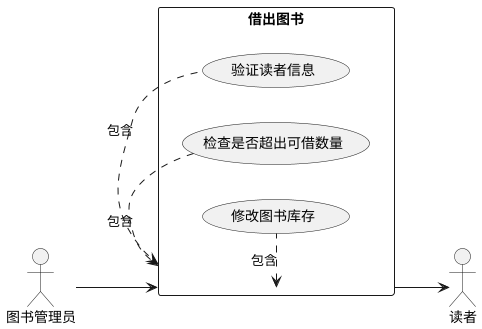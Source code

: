 @startuml
left to right direction
skinparam packageStyle rect
actor 图书管理员
actor 读者
rectangle 借出图书 {
图书管理员 --> (借出图书)
(借出图书) <. (验证读者信息): 包含
(检查是否超出可借数量) .> (借出图书) : 包含
(借出图书) <.(修改图书库存): 包含
(借出图书)--> 读者
}
@enduml